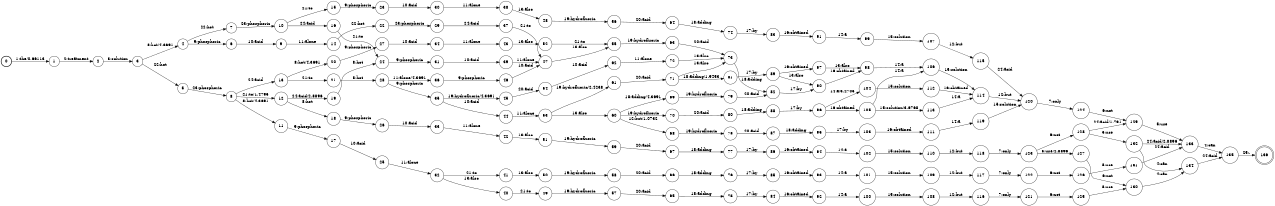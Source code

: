digraph FST {
rankdir = LR;
size = "8.5,11";
label = "";
center = 1;
orientation = Portrait;
ranksep = "0.4";
nodesep = "0.25";
0 [label = "0", shape = circle, style = bold, fontsize = 14]
	0 -> 1 [label = "1:the/0.66113", fontsize = 14];
1 [label = "1", shape = circle, style = solid, fontsize = 14]
	1 -> 2 [label = "2:treatment", fontsize = 14];
2 [label = "2", shape = circle, style = solid, fontsize = 14]
	2 -> 3 [label = "3:solution", fontsize = 14];
3 [label = "3", shape = circle, style = solid, fontsize = 14]
	3 -> 4 [label = "8:hot/4.3691", fontsize = 14];
	3 -> 5 [label = "22:hot", fontsize = 14];
4 [label = "4", shape = circle, style = solid, fontsize = 14]
	4 -> 7 [label = "22:hot", fontsize = 14];
	4 -> 6 [label = "9:phosphoric", fontsize = 14];
5 [label = "5", shape = circle, style = solid, fontsize = 14]
	5 -> 8 [label = "23:phosphoric", fontsize = 14];
6 [label = "6", shape = circle, style = solid, fontsize = 14]
	6 -> 9 [label = "10:acid", fontsize = 14];
7 [label = "7", shape = circle, style = solid, fontsize = 14]
	7 -> 10 [label = "23:phosphoric", fontsize = 14];
8 [label = "8", shape = circle, style = solid, fontsize = 14]
	8 -> 12 [label = "21:to/1.4795", fontsize = 14];
	8 -> 11 [label = "8:hot/4.3691", fontsize = 14];
	8 -> 13 [label = "24:acid", fontsize = 14];
9 [label = "9", shape = circle, style = solid, fontsize = 14]
	9 -> 14 [label = "11:alone", fontsize = 14];
10 [label = "10", shape = circle, style = solid, fontsize = 14]
	10 -> 15 [label = "21:to", fontsize = 14];
	10 -> 16 [label = "24:acid", fontsize = 14];
11 [label = "11", shape = circle, style = solid, fontsize = 14]
	11 -> 17 [label = "9:phosphoric", fontsize = 14];
12 [label = "12", shape = circle, style = solid, fontsize = 14]
	12 -> 18 [label = "8:hot", fontsize = 14];
	12 -> 19 [label = "24:acid/2.8896", fontsize = 14];
13 [label = "13", shape = circle, style = solid, fontsize = 14]
	13 -> 21 [label = "21:to", fontsize = 14];
	13 -> 20 [label = "8:hot/4.3691", fontsize = 14];
14 [label = "14", shape = circle, style = solid, fontsize = 14]
	14 -> 22 [label = "22:hot", fontsize = 14];
15 [label = "15", shape = circle, style = solid, fontsize = 14]
	15 -> 23 [label = "9:phosphoric", fontsize = 14];
16 [label = "16", shape = circle, style = solid, fontsize = 14]
	16 -> 24 [label = "21:to", fontsize = 14];
17 [label = "17", shape = circle, style = solid, fontsize = 14]
	17 -> 25 [label = "10:acid", fontsize = 14];
18 [label = "18", shape = circle, style = solid, fontsize = 14]
	18 -> 26 [label = "9:phosphoric", fontsize = 14];
19 [label = "19", shape = circle, style = solid, fontsize = 14]
	19 -> 24 [label = "8:hot", fontsize = 14];
20 [label = "20", shape = circle, style = solid, fontsize = 14]
	20 -> 27 [label = "9:phosphoric", fontsize = 14];
21 [label = "21", shape = circle, style = solid, fontsize = 14]
	21 -> 28 [label = "8:hot", fontsize = 14];
22 [label = "22", shape = circle, style = solid, fontsize = 14]
	22 -> 29 [label = "23:phosphoric", fontsize = 14];
23 [label = "23", shape = circle, style = solid, fontsize = 14]
	23 -> 30 [label = "10:acid", fontsize = 14];
24 [label = "24", shape = circle, style = solid, fontsize = 14]
	24 -> 31 [label = "9:phosphoric", fontsize = 14];
25 [label = "25", shape = circle, style = solid, fontsize = 14]
	25 -> 32 [label = "11:alone", fontsize = 14];
26 [label = "26", shape = circle, style = solid, fontsize = 14]
	26 -> 33 [label = "10:acid", fontsize = 14];
27 [label = "27", shape = circle, style = solid, fontsize = 14]
	27 -> 34 [label = "10:acid", fontsize = 14];
28 [label = "28", shape = circle, style = solid, fontsize = 14]
	28 -> 36 [label = "11:alone/4.3691", fontsize = 14];
	28 -> 35 [label = "9:phosphoric", fontsize = 14];
29 [label = "29", shape = circle, style = solid, fontsize = 14]
	29 -> 37 [label = "24:acid", fontsize = 14];
30 [label = "30", shape = circle, style = solid, fontsize = 14]
	30 -> 38 [label = "11:alone", fontsize = 14];
31 [label = "31", shape = circle, style = solid, fontsize = 14]
	31 -> 39 [label = "10:acid", fontsize = 14];
32 [label = "32", shape = circle, style = solid, fontsize = 14]
	32 -> 40 [label = "13:also", fontsize = 14];
	32 -> 41 [label = "21:to", fontsize = 14];
33 [label = "33", shape = circle, style = solid, fontsize = 14]
	33 -> 42 [label = "11:alone", fontsize = 14];
34 [label = "34", shape = circle, style = solid, fontsize = 14]
	34 -> 43 [label = "11:alone", fontsize = 14];
35 [label = "35", shape = circle, style = solid, fontsize = 14]
	35 -> 45 [label = "19:hydrofluoric/4.3691", fontsize = 14];
	35 -> 44 [label = "10:acid", fontsize = 14];
36 [label = "36", shape = circle, style = solid, fontsize = 14]
	36 -> 46 [label = "9:phosphoric", fontsize = 14];
37 [label = "37", shape = circle, style = solid, fontsize = 14]
	37 -> 47 [label = "21:to", fontsize = 14];
38 [label = "38", shape = circle, style = solid, fontsize = 14]
	38 -> 48 [label = "13:also", fontsize = 14];
39 [label = "39", shape = circle, style = solid, fontsize = 14]
	39 -> 47 [label = "11:alone", fontsize = 14];
40 [label = "40", shape = circle, style = solid, fontsize = 14]
	40 -> 49 [label = "21:to", fontsize = 14];
41 [label = "41", shape = circle, style = solid, fontsize = 14]
	41 -> 50 [label = "13:also", fontsize = 14];
42 [label = "42", shape = circle, style = solid, fontsize = 14]
	42 -> 51 [label = "13:also", fontsize = 14];
43 [label = "43", shape = circle, style = solid, fontsize = 14]
	43 -> 52 [label = "13:also", fontsize = 14];
44 [label = "44", shape = circle, style = solid, fontsize = 14]
	44 -> 53 [label = "11:alone", fontsize = 14];
45 [label = "45", shape = circle, style = solid, fontsize = 14]
	45 -> 54 [label = "20:acid", fontsize = 14];
46 [label = "46", shape = circle, style = solid, fontsize = 14]
	46 -> 47 [label = "10:acid", fontsize = 14];
47 [label = "47", shape = circle, style = solid, fontsize = 14]
	47 -> 55 [label = "13:also", fontsize = 14];
48 [label = "48", shape = circle, style = solid, fontsize = 14]
	48 -> 56 [label = "19:hydrofluoric", fontsize = 14];
49 [label = "49", shape = circle, style = solid, fontsize = 14]
	49 -> 57 [label = "19:hydrofluoric", fontsize = 14];
50 [label = "50", shape = circle, style = solid, fontsize = 14]
	50 -> 58 [label = "19:hydrofluoric", fontsize = 14];
51 [label = "51", shape = circle, style = solid, fontsize = 14]
	51 -> 59 [label = "19:hydrofluoric", fontsize = 14];
52 [label = "52", shape = circle, style = solid, fontsize = 14]
	52 -> 55 [label = "21:to", fontsize = 14];
53 [label = "53", shape = circle, style = solid, fontsize = 14]
	53 -> 60 [label = "13:also", fontsize = 14];
	53 -> 61 [label = "19:hydrofluoric/2.4238", fontsize = 14];
54 [label = "54", shape = circle, style = solid, fontsize = 14]
	54 -> 62 [label = "10:acid", fontsize = 14];
55 [label = "55", shape = circle, style = solid, fontsize = 14]
	55 -> 63 [label = "19:hydrofluoric", fontsize = 14];
56 [label = "56", shape = circle, style = solid, fontsize = 14]
	56 -> 64 [label = "20:acid", fontsize = 14];
57 [label = "57", shape = circle, style = solid, fontsize = 14]
	57 -> 65 [label = "20:acid", fontsize = 14];
58 [label = "58", shape = circle, style = solid, fontsize = 14]
	58 -> 66 [label = "20:acid", fontsize = 14];
59 [label = "59", shape = circle, style = solid, fontsize = 14]
	59 -> 67 [label = "20:acid", fontsize = 14];
60 [label = "60", shape = circle, style = solid, fontsize = 14]
	60 -> 68 [label = "12:but/1.0732", fontsize = 14];
	60 -> 69 [label = "18:adding/4.3691", fontsize = 14];
	60 -> 70 [label = "19:hydrofluoric", fontsize = 14];
61 [label = "61", shape = circle, style = solid, fontsize = 14]
	61 -> 71 [label = "20:acid", fontsize = 14];
62 [label = "62", shape = circle, style = solid, fontsize = 14]
	62 -> 72 [label = "11:alone", fontsize = 14];
63 [label = "63", shape = circle, style = solid, fontsize = 14]
	63 -> 73 [label = "20:acid", fontsize = 14];
64 [label = "64", shape = circle, style = solid, fontsize = 14]
	64 -> 74 [label = "18:adding", fontsize = 14];
65 [label = "65", shape = circle, style = solid, fontsize = 14]
	65 -> 75 [label = "18:adding", fontsize = 14];
66 [label = "66", shape = circle, style = solid, fontsize = 14]
	66 -> 76 [label = "18:adding", fontsize = 14];
67 [label = "67", shape = circle, style = solid, fontsize = 14]
	67 -> 77 [label = "18:adding", fontsize = 14];
68 [label = "68", shape = circle, style = solid, fontsize = 14]
	68 -> 78 [label = "19:hydrofluoric", fontsize = 14];
69 [label = "69", shape = circle, style = solid, fontsize = 14]
	69 -> 79 [label = "19:hydrofluoric", fontsize = 14];
70 [label = "70", shape = circle, style = solid, fontsize = 14]
	70 -> 80 [label = "20:acid", fontsize = 14];
71 [label = "71", shape = circle, style = solid, fontsize = 14]
	71 -> 73 [label = "13:also", fontsize = 14];
	71 -> 81 [label = "18:adding/1.9453", fontsize = 14];
72 [label = "72", shape = circle, style = solid, fontsize = 14]
	72 -> 73 [label = "13:also", fontsize = 14];
73 [label = "73", shape = circle, style = solid, fontsize = 14]
	73 -> 82 [label = "18:adding", fontsize = 14];
74 [label = "74", shape = circle, style = solid, fontsize = 14]
	74 -> 83 [label = "17:by", fontsize = 14];
75 [label = "75", shape = circle, style = solid, fontsize = 14]
	75 -> 84 [label = "17:by", fontsize = 14];
76 [label = "76", shape = circle, style = solid, fontsize = 14]
	76 -> 85 [label = "17:by", fontsize = 14];
77 [label = "77", shape = circle, style = solid, fontsize = 14]
	77 -> 86 [label = "17:by", fontsize = 14];
78 [label = "78", shape = circle, style = solid, fontsize = 14]
	78 -> 87 [label = "20:acid", fontsize = 14];
79 [label = "79", shape = circle, style = solid, fontsize = 14]
	79 -> 82 [label = "20:acid", fontsize = 14];
80 [label = "80", shape = circle, style = solid, fontsize = 14]
	80 -> 88 [label = "18:adding", fontsize = 14];
81 [label = "81", shape = circle, style = solid, fontsize = 14]
	81 -> 89 [label = "17:by", fontsize = 14];
82 [label = "82", shape = circle, style = solid, fontsize = 14]
	82 -> 90 [label = "17:by", fontsize = 14];
83 [label = "83", shape = circle, style = solid, fontsize = 14]
	83 -> 91 [label = "16:obtained", fontsize = 14];
84 [label = "84", shape = circle, style = solid, fontsize = 14]
	84 -> 92 [label = "16:obtained", fontsize = 14];
85 [label = "85", shape = circle, style = solid, fontsize = 14]
	85 -> 93 [label = "16:obtained", fontsize = 14];
86 [label = "86", shape = circle, style = solid, fontsize = 14]
	86 -> 94 [label = "16:obtained", fontsize = 14];
87 [label = "87", shape = circle, style = solid, fontsize = 14]
	87 -> 95 [label = "18:adding", fontsize = 14];
88 [label = "88", shape = circle, style = solid, fontsize = 14]
	88 -> 96 [label = "17:by", fontsize = 14];
89 [label = "89", shape = circle, style = solid, fontsize = 14]
	89 -> 90 [label = "13:also", fontsize = 14];
	89 -> 97 [label = "16:obtained", fontsize = 14];
90 [label = "90", shape = circle, style = solid, fontsize = 14]
	90 -> 98 [label = "16:obtained", fontsize = 14];
91 [label = "91", shape = circle, style = solid, fontsize = 14]
	91 -> 99 [label = "14:a", fontsize = 14];
92 [label = "92", shape = circle, style = solid, fontsize = 14]
	92 -> 100 [label = "14:a", fontsize = 14];
93 [label = "93", shape = circle, style = solid, fontsize = 14]
	93 -> 101 [label = "14:a", fontsize = 14];
94 [label = "94", shape = circle, style = solid, fontsize = 14]
	94 -> 102 [label = "14:a", fontsize = 14];
95 [label = "95", shape = circle, style = solid, fontsize = 14]
	95 -> 103 [label = "17:by", fontsize = 14];
96 [label = "96", shape = circle, style = solid, fontsize = 14]
	96 -> 104 [label = "14:a/3.2705", fontsize = 14];
	96 -> 105 [label = "16:obtained", fontsize = 14];
97 [label = "97", shape = circle, style = solid, fontsize = 14]
	97 -> 98 [label = "13:also", fontsize = 14];
98 [label = "98", shape = circle, style = solid, fontsize = 14]
	98 -> 106 [label = "14:a", fontsize = 14];
99 [label = "99", shape = circle, style = solid, fontsize = 14]
	99 -> 107 [label = "15:solution", fontsize = 14];
100 [label = "100", shape = circle, style = solid, fontsize = 14]
	100 -> 108 [label = "15:solution", fontsize = 14];
101 [label = "101", shape = circle, style = solid, fontsize = 14]
	101 -> 109 [label = "15:solution", fontsize = 14];
102 [label = "102", shape = circle, style = solid, fontsize = 14]
	102 -> 110 [label = "15:solution", fontsize = 14];
103 [label = "103", shape = circle, style = solid, fontsize = 14]
	103 -> 111 [label = "16:obtained", fontsize = 14];
104 [label = "104", shape = circle, style = solid, fontsize = 14]
	104 -> 112 [label = "15:solution", fontsize = 14];
105 [label = "105", shape = circle, style = solid, fontsize = 14]
	105 -> 113 [label = "15:solution/3.6768", fontsize = 14];
	105 -> 106 [label = "14:a", fontsize = 14];
106 [label = "106", shape = circle, style = solid, fontsize = 14]
	106 -> 114 [label = "15:solution", fontsize = 14];
107 [label = "107", shape = circle, style = solid, fontsize = 14]
	107 -> 115 [label = "12:but", fontsize = 14];
108 [label = "108", shape = circle, style = solid, fontsize = 14]
	108 -> 116 [label = "12:but", fontsize = 14];
109 [label = "109", shape = circle, style = solid, fontsize = 14]
	109 -> 117 [label = "12:but", fontsize = 14];
110 [label = "110", shape = circle, style = solid, fontsize = 14]
	110 -> 118 [label = "12:but", fontsize = 14];
111 [label = "111", shape = circle, style = solid, fontsize = 14]
	111 -> 119 [label = "14:a", fontsize = 14];
112 [label = "112", shape = circle, style = solid, fontsize = 14]
	112 -> 114 [label = "16:obtained", fontsize = 14];
113 [label = "113", shape = circle, style = solid, fontsize = 14]
	113 -> 114 [label = "14:a", fontsize = 14];
114 [label = "114", shape = circle, style = solid, fontsize = 14]
	114 -> 120 [label = "12:but", fontsize = 14];
115 [label = "115", shape = circle, style = solid, fontsize = 14]
	115 -> 120 [label = "24:acid", fontsize = 14];
116 [label = "116", shape = circle, style = solid, fontsize = 14]
	116 -> 121 [label = "7:only", fontsize = 14];
117 [label = "117", shape = circle, style = solid, fontsize = 14]
	117 -> 122 [label = "7:only", fontsize = 14];
118 [label = "118", shape = circle, style = solid, fontsize = 14]
	118 -> 123 [label = "7:only", fontsize = 14];
119 [label = "119", shape = circle, style = solid, fontsize = 14]
	119 -> 120 [label = "15:solution", fontsize = 14];
120 [label = "120", shape = circle, style = solid, fontsize = 14]
	120 -> 124 [label = "7:only", fontsize = 14];
121 [label = "121", shape = circle, style = solid, fontsize = 14]
	121 -> 125 [label = "6:not", fontsize = 14];
122 [label = "122", shape = circle, style = solid, fontsize = 14]
	122 -> 126 [label = "6:not", fontsize = 14];
123 [label = "123", shape = circle, style = solid, fontsize = 14]
	123 -> 127 [label = "5:use/2.8896", fontsize = 14];
	123 -> 128 [label = "6:not", fontsize = 14];
124 [label = "124", shape = circle, style = solid, fontsize = 14]
	124 -> 129 [label = "6:not", fontsize = 14];
125 [label = "125", shape = circle, style = solid, fontsize = 14]
	125 -> 130 [label = "5:use", fontsize = 14];
126 [label = "126", shape = circle, style = solid, fontsize = 14]
	126 -> 131 [label = "5:use", fontsize = 14];
127 [label = "127", shape = circle, style = solid, fontsize = 14]
	127 -> 130 [label = "6:not", fontsize = 14];
128 [label = "128", shape = circle, style = solid, fontsize = 14]
	128 -> 132 [label = "5:use", fontsize = 14];
	128 -> 129 [label = "24:acid/1.791", fontsize = 14];
129 [label = "129", shape = circle, style = solid, fontsize = 14]
	129 -> 133 [label = "5:use", fontsize = 14];
130 [label = "130", shape = circle, style = solid, fontsize = 14]
	130 -> 134 [label = "4:can", fontsize = 14];
131 [label = "131", shape = circle, style = solid, fontsize = 14]
	131 -> 133 [label = "24:acid", fontsize = 14];
132 [label = "132", shape = circle, style = solid, fontsize = 14]
	132 -> 134 [label = "4:can", fontsize = 14];
	132 -> 133 [label = "24:acid/2.8896", fontsize = 14];
133 [label = "133", shape = circle, style = solid, fontsize = 14]
	133 -> 135 [label = "4:can", fontsize = 14];
134 [label = "134", shape = circle, style = solid, fontsize = 14]
	134 -> 135 [label = "24:acid", fontsize = 14];
135 [label = "135", shape = circle, style = solid, fontsize = 14]
	135 -> 136 [label = "25:.", fontsize = 14];
136 [label = "136", shape = doublecircle, style = solid, fontsize = 14]
}
